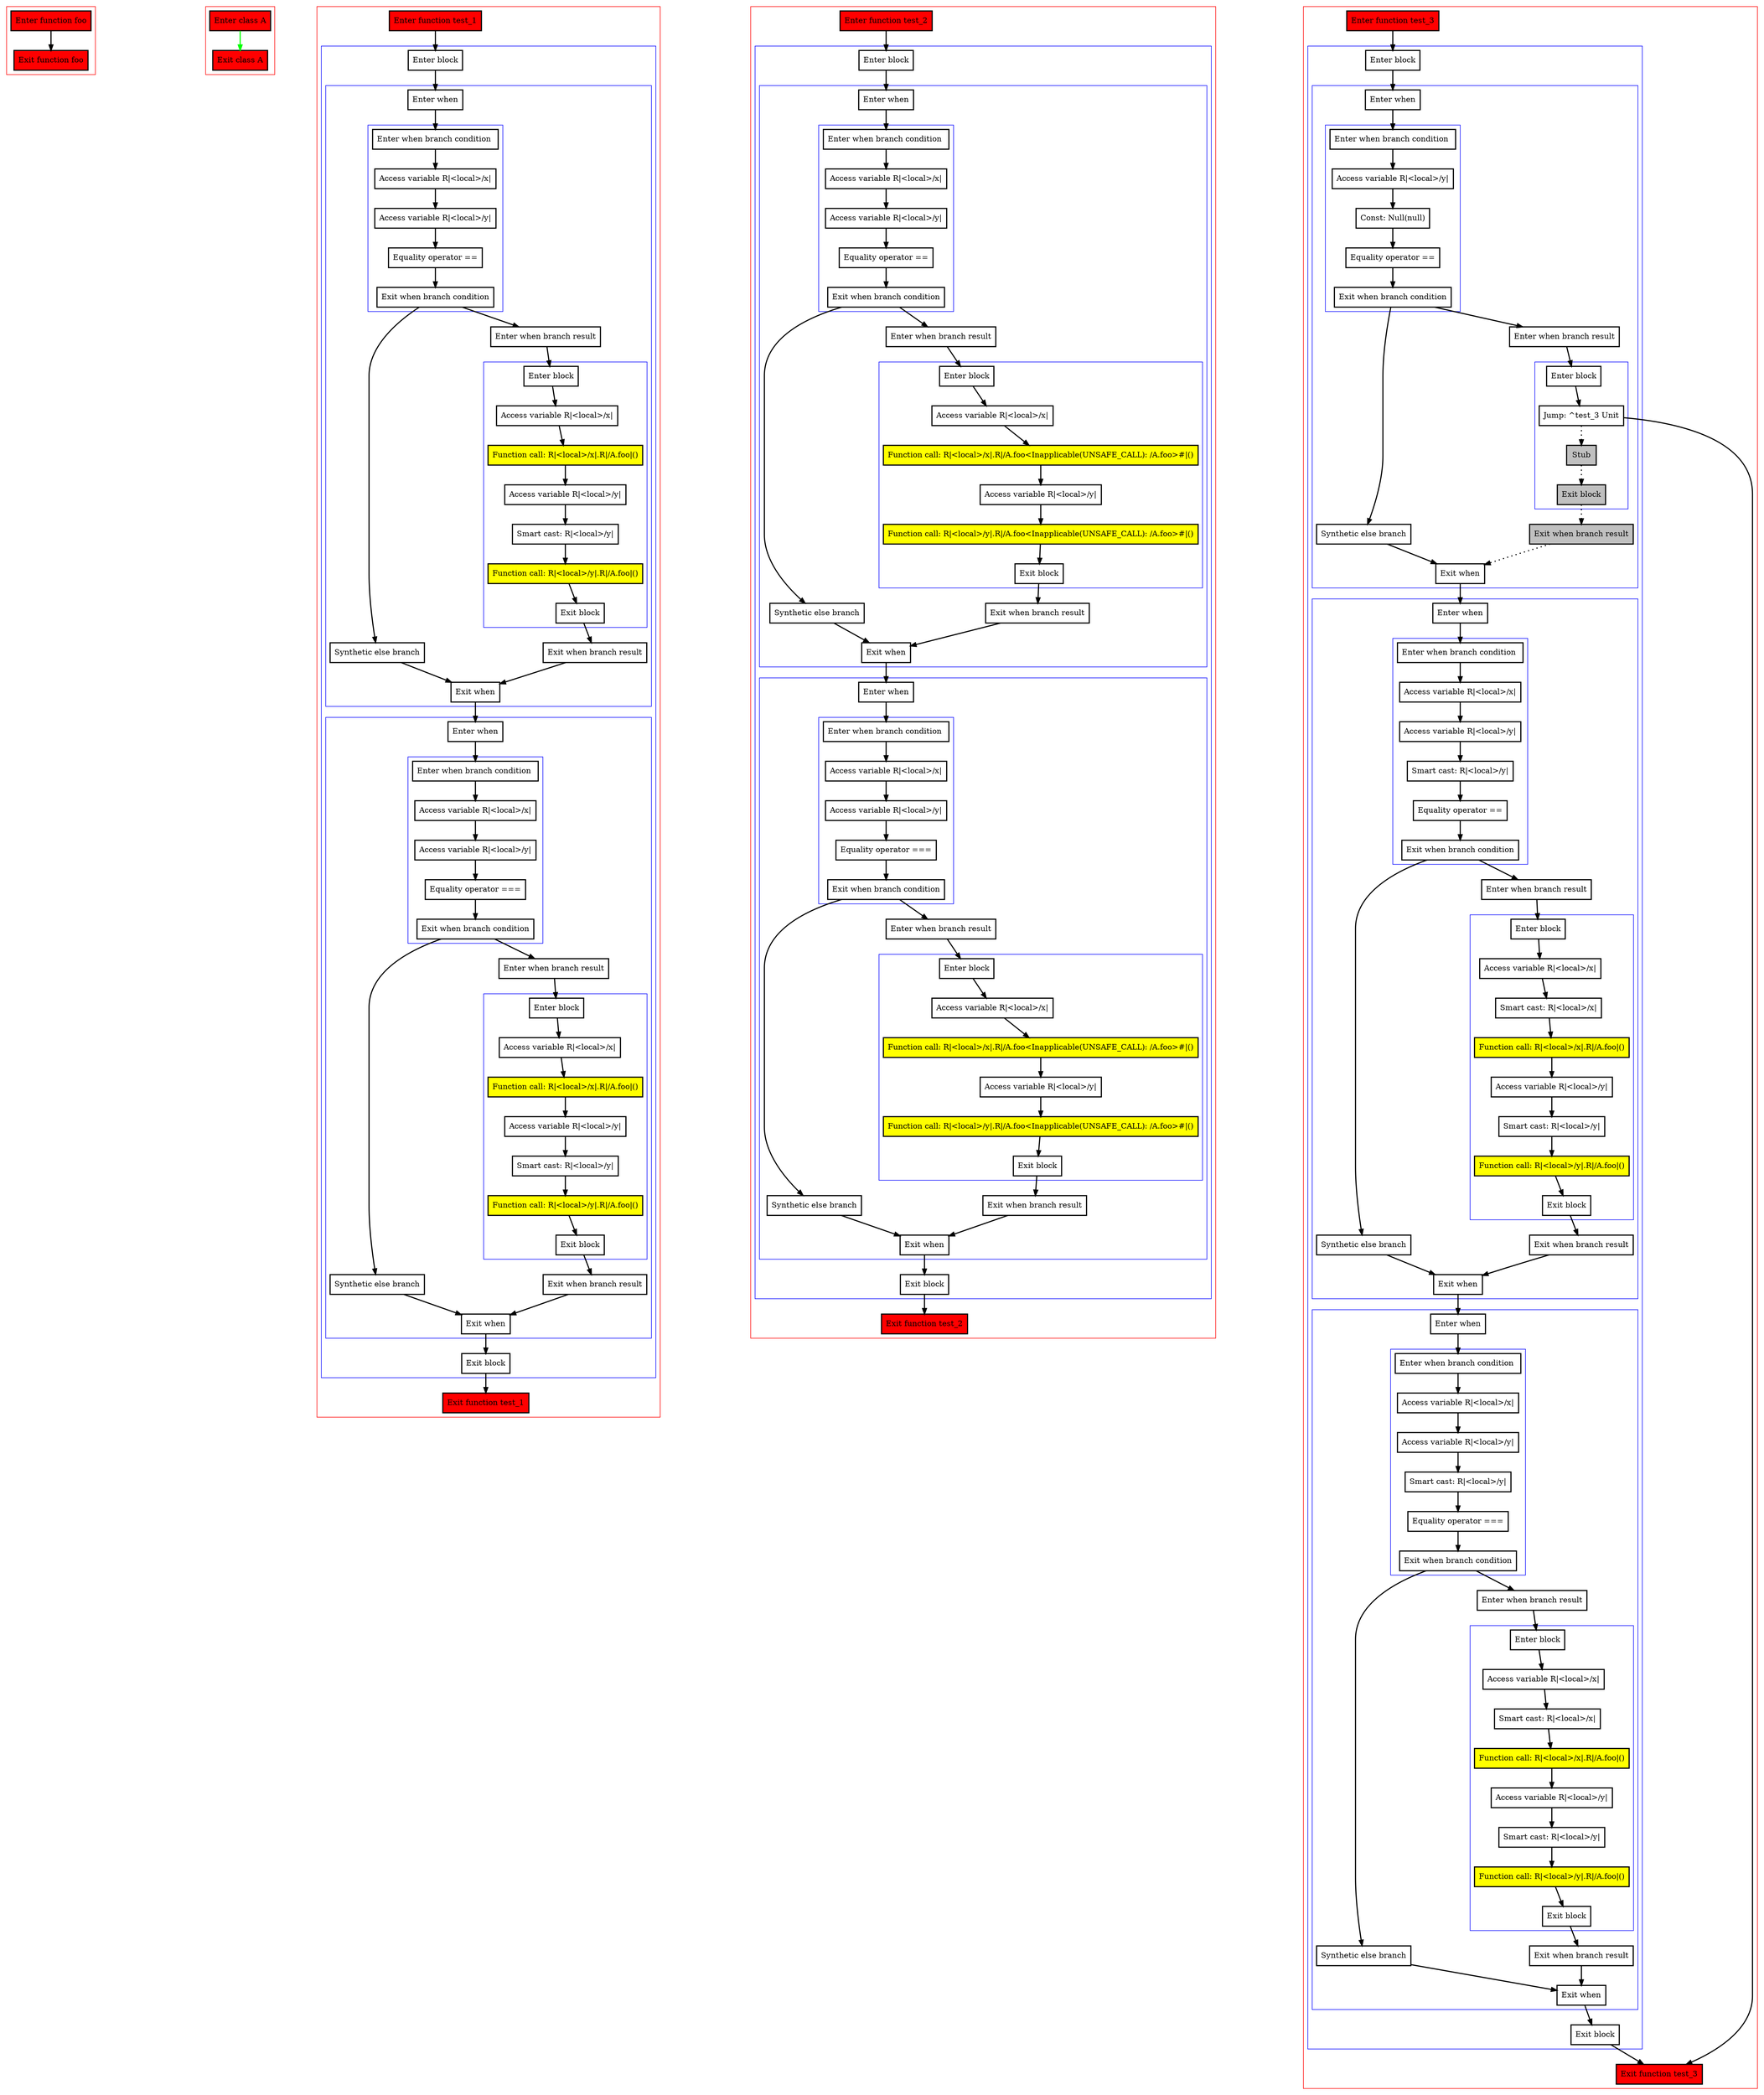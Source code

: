 digraph equalsAndIdentity_kt {
    graph [nodesep=3]
    node [shape=box penwidth=2]
    edge [penwidth=2]

    subgraph cluster_0 {
        color=red
        0 [label="Enter function foo" style="filled" fillcolor=red];
        1 [label="Exit function foo" style="filled" fillcolor=red];
    }
    0 -> {1};

    subgraph cluster_1 {
        color=red
        2 [label="Enter class A" style="filled" fillcolor=red];
        3 [label="Exit class A" style="filled" fillcolor=red];
    }
    2 -> {3} [color=green];

    subgraph cluster_2 {
        color=red
        4 [label="Enter function test_1" style="filled" fillcolor=red];
        subgraph cluster_3 {
            color=blue
            5 [label="Enter block"];
            subgraph cluster_4 {
                color=blue
                6 [label="Enter when"];
                subgraph cluster_5 {
                    color=blue
                    7 [label="Enter when branch condition "];
                    8 [label="Access variable R|<local>/x|"];
                    9 [label="Access variable R|<local>/y|"];
                    10 [label="Equality operator =="];
                    11 [label="Exit when branch condition"];
                }
                12 [label="Synthetic else branch"];
                13 [label="Enter when branch result"];
                subgraph cluster_6 {
                    color=blue
                    14 [label="Enter block"];
                    15 [label="Access variable R|<local>/x|"];
                    16 [label="Function call: R|<local>/x|.R|/A.foo|()" style="filled" fillcolor=yellow];
                    17 [label="Access variable R|<local>/y|"];
                    18 [label="Smart cast: R|<local>/y|"];
                    19 [label="Function call: R|<local>/y|.R|/A.foo|()" style="filled" fillcolor=yellow];
                    20 [label="Exit block"];
                }
                21 [label="Exit when branch result"];
                22 [label="Exit when"];
            }
            subgraph cluster_7 {
                color=blue
                23 [label="Enter when"];
                subgraph cluster_8 {
                    color=blue
                    24 [label="Enter when branch condition "];
                    25 [label="Access variable R|<local>/x|"];
                    26 [label="Access variable R|<local>/y|"];
                    27 [label="Equality operator ==="];
                    28 [label="Exit when branch condition"];
                }
                29 [label="Synthetic else branch"];
                30 [label="Enter when branch result"];
                subgraph cluster_9 {
                    color=blue
                    31 [label="Enter block"];
                    32 [label="Access variable R|<local>/x|"];
                    33 [label="Function call: R|<local>/x|.R|/A.foo|()" style="filled" fillcolor=yellow];
                    34 [label="Access variable R|<local>/y|"];
                    35 [label="Smart cast: R|<local>/y|"];
                    36 [label="Function call: R|<local>/y|.R|/A.foo|()" style="filled" fillcolor=yellow];
                    37 [label="Exit block"];
                }
                38 [label="Exit when branch result"];
                39 [label="Exit when"];
            }
            40 [label="Exit block"];
        }
        41 [label="Exit function test_1" style="filled" fillcolor=red];
    }
    4 -> {5};
    5 -> {6};
    6 -> {7};
    7 -> {8};
    8 -> {9};
    9 -> {10};
    10 -> {11};
    11 -> {12 13};
    12 -> {22};
    13 -> {14};
    14 -> {15};
    15 -> {16};
    16 -> {17};
    17 -> {18};
    18 -> {19};
    19 -> {20};
    20 -> {21};
    21 -> {22};
    22 -> {23};
    23 -> {24};
    24 -> {25};
    25 -> {26};
    26 -> {27};
    27 -> {28};
    28 -> {29 30};
    29 -> {39};
    30 -> {31};
    31 -> {32};
    32 -> {33};
    33 -> {34};
    34 -> {35};
    35 -> {36};
    36 -> {37};
    37 -> {38};
    38 -> {39};
    39 -> {40};
    40 -> {41};

    subgraph cluster_10 {
        color=red
        42 [label="Enter function test_2" style="filled" fillcolor=red];
        subgraph cluster_11 {
            color=blue
            43 [label="Enter block"];
            subgraph cluster_12 {
                color=blue
                44 [label="Enter when"];
                subgraph cluster_13 {
                    color=blue
                    45 [label="Enter when branch condition "];
                    46 [label="Access variable R|<local>/x|"];
                    47 [label="Access variable R|<local>/y|"];
                    48 [label="Equality operator =="];
                    49 [label="Exit when branch condition"];
                }
                50 [label="Synthetic else branch"];
                51 [label="Enter when branch result"];
                subgraph cluster_14 {
                    color=blue
                    52 [label="Enter block"];
                    53 [label="Access variable R|<local>/x|"];
                    54 [label="Function call: R|<local>/x|.R|/A.foo<Inapplicable(UNSAFE_CALL): /A.foo>#|()" style="filled" fillcolor=yellow];
                    55 [label="Access variable R|<local>/y|"];
                    56 [label="Function call: R|<local>/y|.R|/A.foo<Inapplicable(UNSAFE_CALL): /A.foo>#|()" style="filled" fillcolor=yellow];
                    57 [label="Exit block"];
                }
                58 [label="Exit when branch result"];
                59 [label="Exit when"];
            }
            subgraph cluster_15 {
                color=blue
                60 [label="Enter when"];
                subgraph cluster_16 {
                    color=blue
                    61 [label="Enter when branch condition "];
                    62 [label="Access variable R|<local>/x|"];
                    63 [label="Access variable R|<local>/y|"];
                    64 [label="Equality operator ==="];
                    65 [label="Exit when branch condition"];
                }
                66 [label="Synthetic else branch"];
                67 [label="Enter when branch result"];
                subgraph cluster_17 {
                    color=blue
                    68 [label="Enter block"];
                    69 [label="Access variable R|<local>/x|"];
                    70 [label="Function call: R|<local>/x|.R|/A.foo<Inapplicable(UNSAFE_CALL): /A.foo>#|()" style="filled" fillcolor=yellow];
                    71 [label="Access variable R|<local>/y|"];
                    72 [label="Function call: R|<local>/y|.R|/A.foo<Inapplicable(UNSAFE_CALL): /A.foo>#|()" style="filled" fillcolor=yellow];
                    73 [label="Exit block"];
                }
                74 [label="Exit when branch result"];
                75 [label="Exit when"];
            }
            76 [label="Exit block"];
        }
        77 [label="Exit function test_2" style="filled" fillcolor=red];
    }
    42 -> {43};
    43 -> {44};
    44 -> {45};
    45 -> {46};
    46 -> {47};
    47 -> {48};
    48 -> {49};
    49 -> {50 51};
    50 -> {59};
    51 -> {52};
    52 -> {53};
    53 -> {54};
    54 -> {55};
    55 -> {56};
    56 -> {57};
    57 -> {58};
    58 -> {59};
    59 -> {60};
    60 -> {61};
    61 -> {62};
    62 -> {63};
    63 -> {64};
    64 -> {65};
    65 -> {66 67};
    66 -> {75};
    67 -> {68};
    68 -> {69};
    69 -> {70};
    70 -> {71};
    71 -> {72};
    72 -> {73};
    73 -> {74};
    74 -> {75};
    75 -> {76};
    76 -> {77};

    subgraph cluster_18 {
        color=red
        78 [label="Enter function test_3" style="filled" fillcolor=red];
        subgraph cluster_19 {
            color=blue
            79 [label="Enter block"];
            subgraph cluster_20 {
                color=blue
                80 [label="Enter when"];
                subgraph cluster_21 {
                    color=blue
                    81 [label="Enter when branch condition "];
                    82 [label="Access variable R|<local>/y|"];
                    83 [label="Const: Null(null)"];
                    84 [label="Equality operator =="];
                    85 [label="Exit when branch condition"];
                }
                86 [label="Synthetic else branch"];
                87 [label="Enter when branch result"];
                subgraph cluster_22 {
                    color=blue
                    88 [label="Enter block"];
                    89 [label="Jump: ^test_3 Unit"];
                    90 [label="Stub" style="filled" fillcolor=gray];
                    91 [label="Exit block" style="filled" fillcolor=gray];
                }
                92 [label="Exit when branch result" style="filled" fillcolor=gray];
                93 [label="Exit when"];
            }
            subgraph cluster_23 {
                color=blue
                94 [label="Enter when"];
                subgraph cluster_24 {
                    color=blue
                    95 [label="Enter when branch condition "];
                    96 [label="Access variable R|<local>/x|"];
                    97 [label="Access variable R|<local>/y|"];
                    98 [label="Smart cast: R|<local>/y|"];
                    99 [label="Equality operator =="];
                    100 [label="Exit when branch condition"];
                }
                101 [label="Synthetic else branch"];
                102 [label="Enter when branch result"];
                subgraph cluster_25 {
                    color=blue
                    103 [label="Enter block"];
                    104 [label="Access variable R|<local>/x|"];
                    105 [label="Smart cast: R|<local>/x|"];
                    106 [label="Function call: R|<local>/x|.R|/A.foo|()" style="filled" fillcolor=yellow];
                    107 [label="Access variable R|<local>/y|"];
                    108 [label="Smart cast: R|<local>/y|"];
                    109 [label="Function call: R|<local>/y|.R|/A.foo|()" style="filled" fillcolor=yellow];
                    110 [label="Exit block"];
                }
                111 [label="Exit when branch result"];
                112 [label="Exit when"];
            }
            subgraph cluster_26 {
                color=blue
                113 [label="Enter when"];
                subgraph cluster_27 {
                    color=blue
                    114 [label="Enter when branch condition "];
                    115 [label="Access variable R|<local>/x|"];
                    116 [label="Access variable R|<local>/y|"];
                    117 [label="Smart cast: R|<local>/y|"];
                    118 [label="Equality operator ==="];
                    119 [label="Exit when branch condition"];
                }
                120 [label="Synthetic else branch"];
                121 [label="Enter when branch result"];
                subgraph cluster_28 {
                    color=blue
                    122 [label="Enter block"];
                    123 [label="Access variable R|<local>/x|"];
                    124 [label="Smart cast: R|<local>/x|"];
                    125 [label="Function call: R|<local>/x|.R|/A.foo|()" style="filled" fillcolor=yellow];
                    126 [label="Access variable R|<local>/y|"];
                    127 [label="Smart cast: R|<local>/y|"];
                    128 [label="Function call: R|<local>/y|.R|/A.foo|()" style="filled" fillcolor=yellow];
                    129 [label="Exit block"];
                }
                130 [label="Exit when branch result"];
                131 [label="Exit when"];
            }
            132 [label="Exit block"];
        }
        133 [label="Exit function test_3" style="filled" fillcolor=red];
    }
    78 -> {79};
    79 -> {80};
    80 -> {81};
    81 -> {82};
    82 -> {83};
    83 -> {84};
    84 -> {85};
    85 -> {86 87};
    86 -> {93};
    87 -> {88};
    88 -> {89};
    89 -> {133};
    89 -> {90} [style=dotted];
    90 -> {91} [style=dotted];
    91 -> {92} [style=dotted];
    92 -> {93} [style=dotted];
    93 -> {94};
    94 -> {95};
    95 -> {96};
    96 -> {97};
    97 -> {98};
    98 -> {99};
    99 -> {100};
    100 -> {101 102};
    101 -> {112};
    102 -> {103};
    103 -> {104};
    104 -> {105};
    105 -> {106};
    106 -> {107};
    107 -> {108};
    108 -> {109};
    109 -> {110};
    110 -> {111};
    111 -> {112};
    112 -> {113};
    113 -> {114};
    114 -> {115};
    115 -> {116};
    116 -> {117};
    117 -> {118};
    118 -> {119};
    119 -> {120 121};
    120 -> {131};
    121 -> {122};
    122 -> {123};
    123 -> {124};
    124 -> {125};
    125 -> {126};
    126 -> {127};
    127 -> {128};
    128 -> {129};
    129 -> {130};
    130 -> {131};
    131 -> {132};
    132 -> {133};

}
